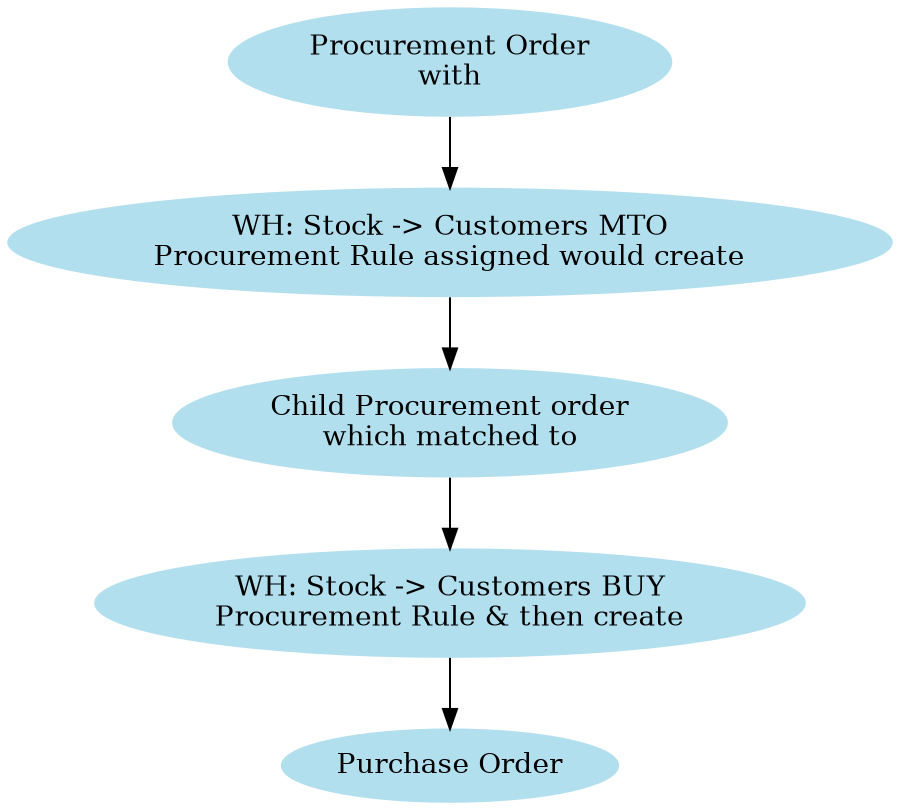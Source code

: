 digraph agr{
	size="6,6";
	node [color=lightblue2, style=filled];

	"Procurement Order\nwith" -> "WH: Stock -> Customers MTO\nProcurement Rule assigned would create";
	"WH: Stock -> Customers MTO\nProcurement Rule assigned would create" -> "Child Procurement order\nwhich matched to";
	"Child Procurement order\nwhich matched to" -> "WH: Stock -> Customers BUY\nProcurement Rule & then create";
	"WH: Stock -> Customers BUY\nProcurement Rule & then create" -> "Purchase Order";
}
